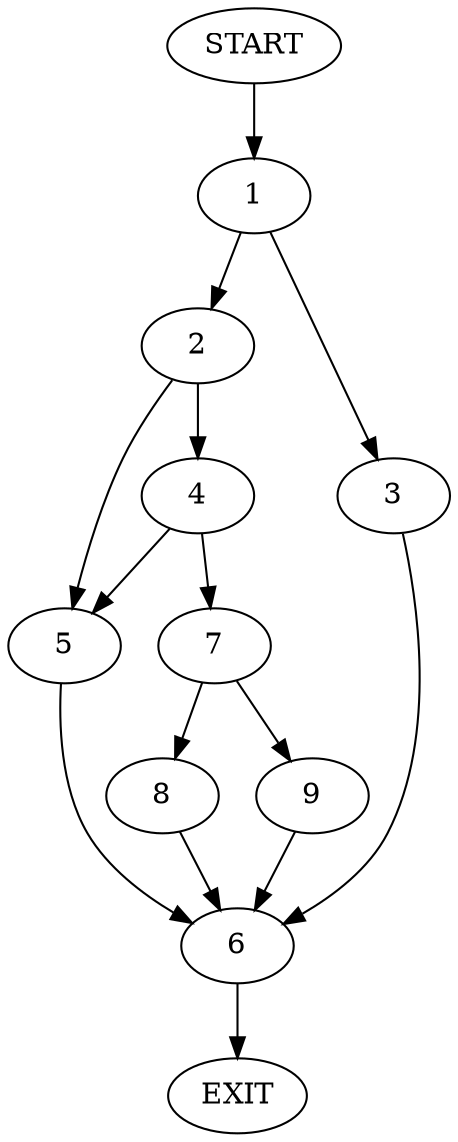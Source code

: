 digraph {
0 [label="START"]
10 [label="EXIT"]
0 -> 1
1 -> 2
1 -> 3
2 -> 4
2 -> 5
3 -> 6
6 -> 10
4 -> 5
4 -> 7
5 -> 6
7 -> 8
7 -> 9
8 -> 6
9 -> 6
}
